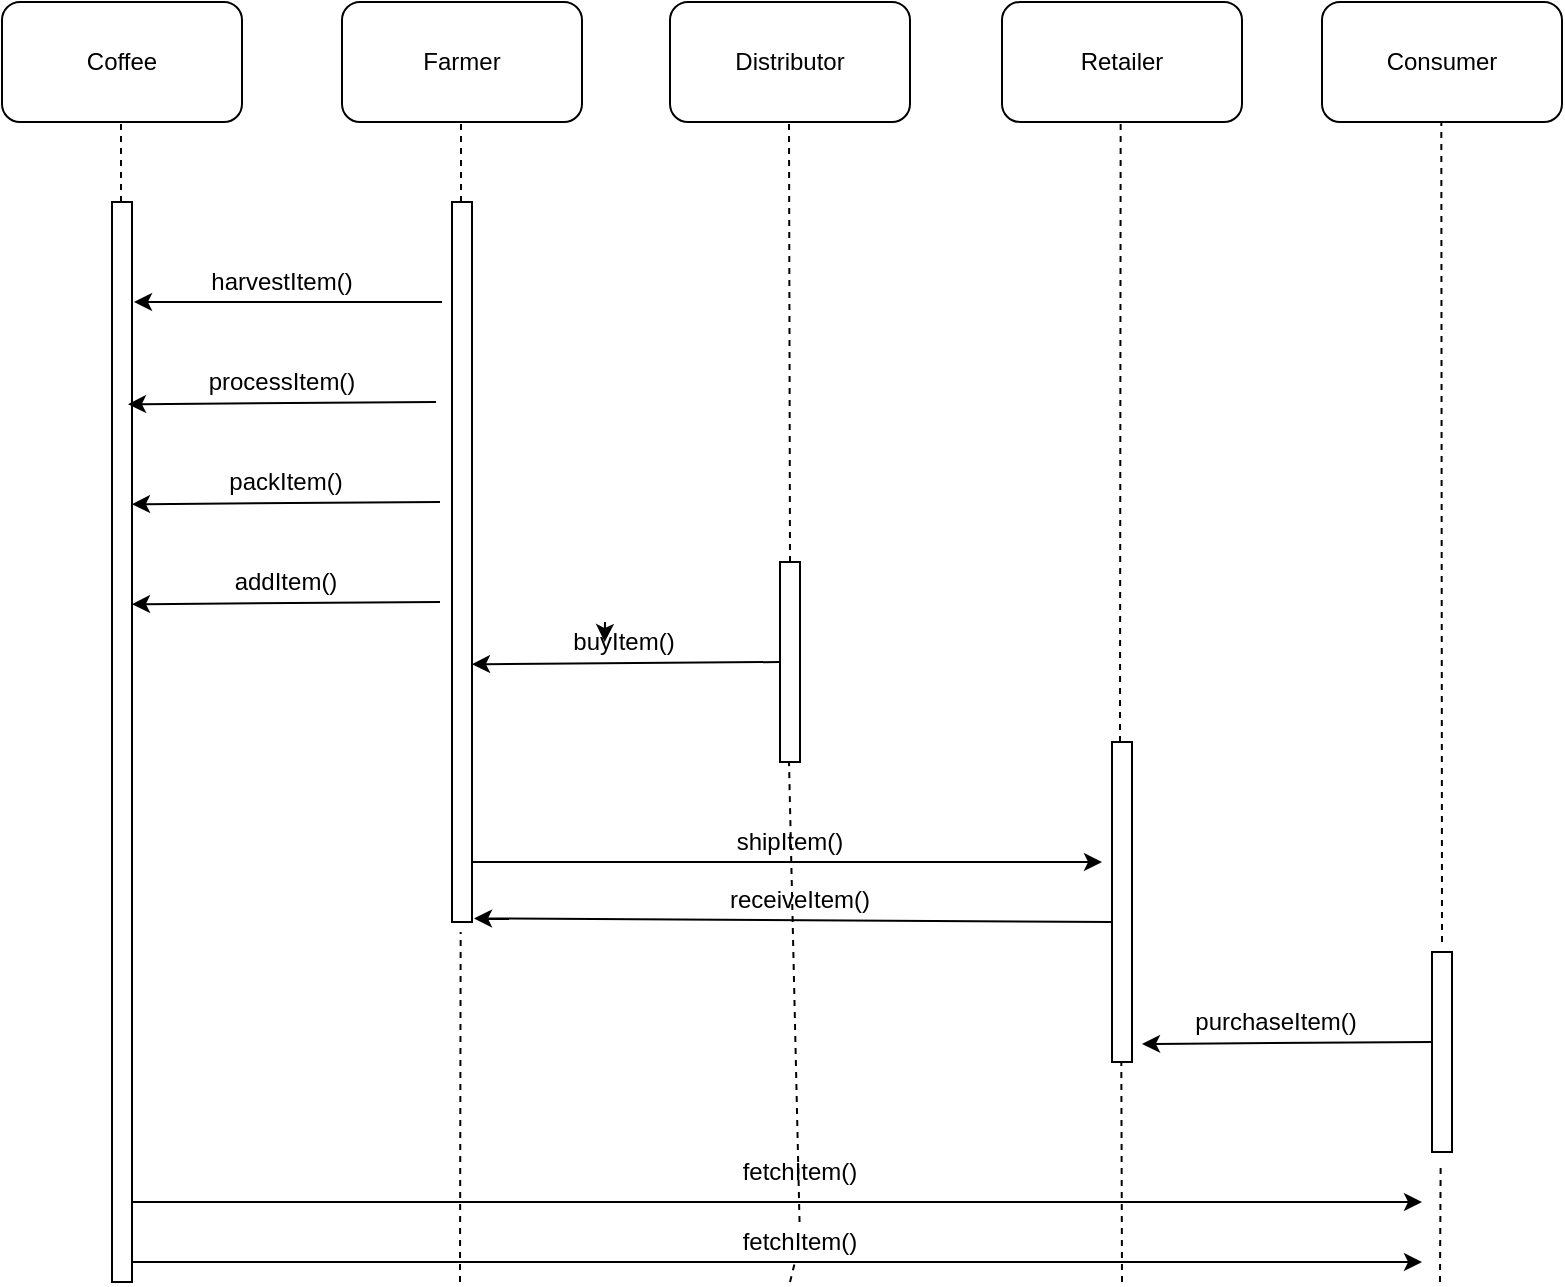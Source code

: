 <mxfile version="14.4.3" type="device"><diagram id="aw9ylhJR6ck0v1eTBZWJ" name="Page-1"><mxGraphModel dx="786" dy="484" grid="1" gridSize="10" guides="1" tooltips="1" connect="1" arrows="1" fold="1" page="1" pageScale="1" pageWidth="827" pageHeight="1169" math="0" shadow="0"><root><mxCell id="0"/><mxCell id="1" parent="0"/><mxCell id="IX-y1wTo32eP_eqtzH7w-1" value="Coffee" style="rounded=1;whiteSpace=wrap;html=1;" parent="1" vertex="1"><mxGeometry x="20" y="10" width="120" height="60" as="geometry"/></mxCell><mxCell id="IX-y1wTo32eP_eqtzH7w-3" value="" style="endArrow=none;dashed=1;html=1;" parent="1" source="IX-y1wTo32eP_eqtzH7w-12" edge="1"><mxGeometry width="50" height="50" relative="1" as="geometry"><mxPoint x="79.5" y="120" as="sourcePoint"/><mxPoint x="79.5" y="70" as="targetPoint"/></mxGeometry></mxCell><mxCell id="IX-y1wTo32eP_eqtzH7w-8" value="Farmer" style="rounded=1;whiteSpace=wrap;html=1;" parent="1" vertex="1"><mxGeometry x="190" y="10" width="120" height="60" as="geometry"/></mxCell><mxCell id="IX-y1wTo32eP_eqtzH7w-9" value="Distributor" style="rounded=1;whiteSpace=wrap;html=1;" parent="1" vertex="1"><mxGeometry x="354" y="10" width="120" height="60" as="geometry"/></mxCell><mxCell id="IX-y1wTo32eP_eqtzH7w-10" value="Retailer" style="rounded=1;whiteSpace=wrap;html=1;" parent="1" vertex="1"><mxGeometry x="520" y="10" width="120" height="60" as="geometry"/></mxCell><mxCell id="IX-y1wTo32eP_eqtzH7w-11" value="Consumer" style="rounded=1;whiteSpace=wrap;html=1;" parent="1" vertex="1"><mxGeometry x="680" y="10" width="120" height="60" as="geometry"/></mxCell><mxCell id="IX-y1wTo32eP_eqtzH7w-12" value="" style="html=1;points=[];perimeter=orthogonalPerimeter;" parent="1" vertex="1"><mxGeometry x="75" y="110" width="10" height="540" as="geometry"/></mxCell><mxCell id="IX-y1wTo32eP_eqtzH7w-13" value="" style="endArrow=none;dashed=1;html=1;" parent="1" source="IX-y1wTo32eP_eqtzH7w-14" edge="1"><mxGeometry width="50" height="50" relative="1" as="geometry"><mxPoint x="249.5" y="120" as="sourcePoint"/><mxPoint x="249.5" y="70" as="targetPoint"/></mxGeometry></mxCell><mxCell id="IX-y1wTo32eP_eqtzH7w-14" value="" style="html=1;points=[];perimeter=orthogonalPerimeter;" parent="1" vertex="1"><mxGeometry x="245" y="110" width="10" height="360" as="geometry"/></mxCell><mxCell id="IX-y1wTo32eP_eqtzH7w-15" value="" style="endArrow=classic;html=1;" parent="1" edge="1"><mxGeometry width="50" height="50" relative="1" as="geometry"><mxPoint x="240" y="160" as="sourcePoint"/><mxPoint x="86" y="160" as="targetPoint"/><Array as="points"><mxPoint x="100" y="160"/></Array></mxGeometry></mxCell><mxCell id="IX-y1wTo32eP_eqtzH7w-17" value="harvestItem()" style="text;html=1;strokeColor=none;fillColor=none;align=center;verticalAlign=middle;whiteSpace=wrap;rounded=0;" parent="1" vertex="1"><mxGeometry x="140" y="140" width="40" height="20" as="geometry"/></mxCell><mxCell id="IX-y1wTo32eP_eqtzH7w-18" value="processItem()" style="text;html=1;strokeColor=none;fillColor=none;align=center;verticalAlign=middle;whiteSpace=wrap;rounded=0;" parent="1" vertex="1"><mxGeometry x="140" y="190" width="40" height="20" as="geometry"/></mxCell><mxCell id="IX-y1wTo32eP_eqtzH7w-19" value="" style="endArrow=classic;html=1;entryX=1.1;entryY=0.142;entryDx=0;entryDy=0;entryPerimeter=0;" parent="1" edge="1"><mxGeometry width="50" height="50" relative="1" as="geometry"><mxPoint x="237" y="210" as="sourcePoint"/><mxPoint x="83" y="211.12" as="targetPoint"/></mxGeometry></mxCell><mxCell id="IX-y1wTo32eP_eqtzH7w-20" value="packItem()" style="text;html=1;strokeColor=none;fillColor=none;align=center;verticalAlign=middle;whiteSpace=wrap;rounded=0;" parent="1" vertex="1"><mxGeometry x="142" y="240" width="40" height="20" as="geometry"/></mxCell><mxCell id="IX-y1wTo32eP_eqtzH7w-21" value="" style="endArrow=classic;html=1;entryX=1.1;entryY=0.142;entryDx=0;entryDy=0;entryPerimeter=0;" parent="1" edge="1"><mxGeometry width="50" height="50" relative="1" as="geometry"><mxPoint x="239" y="260" as="sourcePoint"/><mxPoint x="85" y="261.12" as="targetPoint"/></mxGeometry></mxCell><mxCell id="IX-y1wTo32eP_eqtzH7w-22" value="addItem()" style="text;html=1;strokeColor=none;fillColor=none;align=center;verticalAlign=middle;whiteSpace=wrap;rounded=0;" parent="1" vertex="1"><mxGeometry x="142" y="290" width="40" height="20" as="geometry"/></mxCell><mxCell id="IX-y1wTo32eP_eqtzH7w-23" value="" style="endArrow=classic;html=1;entryX=1.1;entryY=0.142;entryDx=0;entryDy=0;entryPerimeter=0;" parent="1" edge="1"><mxGeometry width="50" height="50" relative="1" as="geometry"><mxPoint x="239" y="310" as="sourcePoint"/><mxPoint x="85" y="311.12" as="targetPoint"/><Array as="points"/></mxGeometry></mxCell><mxCell id="IX-y1wTo32eP_eqtzH7w-24" value="" style="endArrow=none;dashed=1;html=1;" parent="1" edge="1"><mxGeometry width="50" height="50" relative="1" as="geometry"><mxPoint x="414" y="290" as="sourcePoint"/><mxPoint x="413.5" y="70" as="targetPoint"/></mxGeometry></mxCell><mxCell id="IX-y1wTo32eP_eqtzH7w-26" value="" style="html=1;points=[];perimeter=orthogonalPerimeter;" parent="1" vertex="1"><mxGeometry x="409" y="290" width="10" height="100" as="geometry"/></mxCell><mxCell id="IX-y1wTo32eP_eqtzH7w-27" value="buyItem()" style="text;html=1;strokeColor=none;fillColor=none;align=center;verticalAlign=middle;whiteSpace=wrap;rounded=0;" parent="1" vertex="1"><mxGeometry x="312" y="320" width="38" height="20" as="geometry"/></mxCell><mxCell id="IX-y1wTo32eP_eqtzH7w-28" value="" style="endArrow=classic;html=1;entryX=1.1;entryY=0.142;entryDx=0;entryDy=0;entryPerimeter=0;" parent="1" edge="1"><mxGeometry width="50" height="50" relative="1" as="geometry"><mxPoint x="409" y="340" as="sourcePoint"/><mxPoint x="255" y="341.12" as="targetPoint"/><Array as="points"/></mxGeometry></mxCell><mxCell id="IX-y1wTo32eP_eqtzH7w-29" style="edgeStyle=orthogonalEdgeStyle;rounded=0;orthogonalLoop=1;jettySize=auto;html=1;exitX=0.25;exitY=0;exitDx=0;exitDy=0;entryX=0.246;entryY=0.5;entryDx=0;entryDy=0;entryPerimeter=0;" parent="1" source="IX-y1wTo32eP_eqtzH7w-27" target="IX-y1wTo32eP_eqtzH7w-27" edge="1"><mxGeometry relative="1" as="geometry"/></mxCell><mxCell id="IX-y1wTo32eP_eqtzH7w-30" value="" style="endArrow=none;dashed=1;html=1;" parent="1" source="IX-y1wTo32eP_eqtzH7w-60" edge="1"><mxGeometry width="50" height="50" relative="1" as="geometry"><mxPoint x="414" y="650" as="sourcePoint"/><mxPoint x="413.5" y="390" as="targetPoint"/></mxGeometry></mxCell><mxCell id="IX-y1wTo32eP_eqtzH7w-33" value="shipItem()" style="text;html=1;strokeColor=none;fillColor=none;align=center;verticalAlign=middle;whiteSpace=wrap;rounded=0;" parent="1" vertex="1"><mxGeometry x="395" y="420" width="38" height="20" as="geometry"/></mxCell><mxCell id="IX-y1wTo32eP_eqtzH7w-34" value="" style="endArrow=classic;html=1;" parent="1" edge="1"><mxGeometry width="50" height="50" relative="1" as="geometry"><mxPoint x="255" y="440" as="sourcePoint"/><mxPoint x="570" y="440" as="targetPoint"/><Array as="points"/></mxGeometry></mxCell><mxCell id="IX-y1wTo32eP_eqtzH7w-35" value="" style="endArrow=none;dashed=1;html=1;" parent="1" edge="1"><mxGeometry width="50" height="50" relative="1" as="geometry"><mxPoint x="579" y="380" as="sourcePoint"/><mxPoint x="579.33" y="70" as="targetPoint"/></mxGeometry></mxCell><mxCell id="IX-y1wTo32eP_eqtzH7w-36" value="" style="html=1;points=[];perimeter=orthogonalPerimeter;" parent="1" vertex="1"><mxGeometry x="575" y="380" width="10" height="160" as="geometry"/></mxCell><mxCell id="IX-y1wTo32eP_eqtzH7w-43" value="receiveItem()" style="text;html=1;strokeColor=none;fillColor=none;align=center;verticalAlign=middle;whiteSpace=wrap;rounded=0;" parent="1" vertex="1"><mxGeometry x="400" y="448.67" width="38" height="20" as="geometry"/></mxCell><mxCell id="IX-y1wTo32eP_eqtzH7w-44" value="" style="endArrow=classic;html=1;entryX=1.1;entryY=0.995;entryDx=0;entryDy=0;entryPerimeter=0;" parent="1" target="IX-y1wTo32eP_eqtzH7w-14" edge="1"><mxGeometry width="50" height="50" relative="1" as="geometry"><mxPoint x="575" y="470" as="sourcePoint"/><mxPoint x="320" y="470" as="targetPoint"/><Array as="points"/></mxGeometry></mxCell><mxCell id="IX-y1wTo32eP_eqtzH7w-46" value="" style="endArrow=none;dashed=1;html=1;" parent="1" edge="1"><mxGeometry width="50" height="50" relative="1" as="geometry"><mxPoint x="740" y="480" as="sourcePoint"/><mxPoint x="739.66" y="70" as="targetPoint"/></mxGeometry></mxCell><mxCell id="IX-y1wTo32eP_eqtzH7w-47" value="" style="html=1;points=[];perimeter=orthogonalPerimeter;" parent="1" vertex="1"><mxGeometry x="735" y="485" width="10" height="100" as="geometry"/></mxCell><mxCell id="IX-y1wTo32eP_eqtzH7w-48" value="purchaseItem()" style="text;html=1;strokeColor=none;fillColor=none;align=center;verticalAlign=middle;whiteSpace=wrap;rounded=0;" parent="1" vertex="1"><mxGeometry x="638" y="510" width="38" height="20" as="geometry"/></mxCell><mxCell id="IX-y1wTo32eP_eqtzH7w-49" value="" style="endArrow=classic;html=1;" parent="1" edge="1"><mxGeometry width="50" height="50" relative="1" as="geometry"><mxPoint x="735" y="530" as="sourcePoint"/><mxPoint x="590" y="531" as="targetPoint"/><Array as="points"/></mxGeometry></mxCell><mxCell id="IX-y1wTo32eP_eqtzH7w-50" value="" style="endArrow=none;dashed=1;html=1;" parent="1" edge="1"><mxGeometry width="50" height="50" relative="1" as="geometry"><mxPoint x="249" y="650" as="sourcePoint"/><mxPoint x="249.33" y="475" as="targetPoint"/></mxGeometry></mxCell><mxCell id="IX-y1wTo32eP_eqtzH7w-51" value="" style="endArrow=none;dashed=1;html=1;" parent="1" edge="1"><mxGeometry width="50" height="50" relative="1" as="geometry"><mxPoint x="580" y="650" as="sourcePoint"/><mxPoint x="579.66" y="540" as="targetPoint"/></mxGeometry></mxCell><mxCell id="IX-y1wTo32eP_eqtzH7w-53" value="" style="endArrow=none;dashed=1;html=1;" parent="1" edge="1"><mxGeometry width="50" height="50" relative="1" as="geometry"><mxPoint x="739" y="650" as="sourcePoint"/><mxPoint x="739.33" y="590" as="targetPoint"/></mxGeometry></mxCell><mxCell id="IX-y1wTo32eP_eqtzH7w-54" value="" style="endArrow=classic;html=1;" parent="1" edge="1"><mxGeometry width="50" height="50" relative="1" as="geometry"><mxPoint x="85" y="610" as="sourcePoint"/><mxPoint x="730" y="610" as="targetPoint"/><Array as="points"/></mxGeometry></mxCell><mxCell id="IX-y1wTo32eP_eqtzH7w-55" value="" style="endArrow=classic;html=1;" parent="1" edge="1"><mxGeometry width="50" height="50" relative="1" as="geometry"><mxPoint x="85" y="640" as="sourcePoint"/><mxPoint x="730" y="640" as="targetPoint"/><Array as="points"/></mxGeometry></mxCell><mxCell id="IX-y1wTo32eP_eqtzH7w-59" value="fetchItem()" style="text;html=1;strokeColor=none;fillColor=none;align=center;verticalAlign=middle;whiteSpace=wrap;rounded=0;" parent="1" vertex="1"><mxGeometry x="400" y="585" width="38" height="20" as="geometry"/></mxCell><mxCell id="IX-y1wTo32eP_eqtzH7w-60" value="fetchItem()" style="text;html=1;strokeColor=none;fillColor=none;align=center;verticalAlign=middle;whiteSpace=wrap;rounded=0;" parent="1" vertex="1"><mxGeometry x="400" y="620" width="38" height="20" as="geometry"/></mxCell><mxCell id="IX-y1wTo32eP_eqtzH7w-62" value="" style="endArrow=none;dashed=1;html=1;" parent="1" target="IX-y1wTo32eP_eqtzH7w-60" edge="1"><mxGeometry width="50" height="50" relative="1" as="geometry"><mxPoint x="414" y="650" as="sourcePoint"/><mxPoint x="413.5" y="390" as="targetPoint"/></mxGeometry></mxCell></root></mxGraphModel></diagram></mxfile>